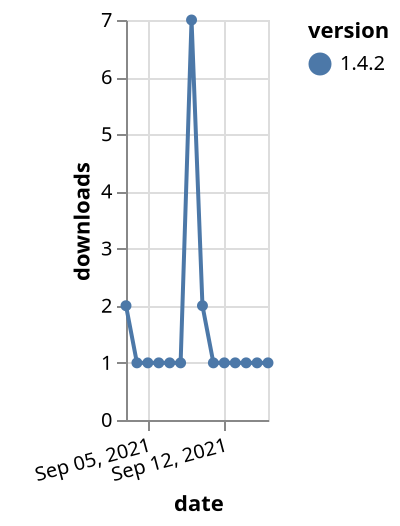{"$schema": "https://vega.github.io/schema/vega-lite/v5.json", "description": "A simple bar chart with embedded data.", "data": {"values": [{"date": "2021-09-03", "total": 480, "delta": 2, "version": "1.4.2"}, {"date": "2021-09-04", "total": 481, "delta": 1, "version": "1.4.2"}, {"date": "2021-09-05", "total": 482, "delta": 1, "version": "1.4.2"}, {"date": "2021-09-06", "total": 483, "delta": 1, "version": "1.4.2"}, {"date": "2021-09-07", "total": 484, "delta": 1, "version": "1.4.2"}, {"date": "2021-09-08", "total": 485, "delta": 1, "version": "1.4.2"}, {"date": "2021-09-09", "total": 492, "delta": 7, "version": "1.4.2"}, {"date": "2021-09-10", "total": 494, "delta": 2, "version": "1.4.2"}, {"date": "2021-09-11", "total": 495, "delta": 1, "version": "1.4.2"}, {"date": "2021-09-12", "total": 496, "delta": 1, "version": "1.4.2"}, {"date": "2021-09-13", "total": 497, "delta": 1, "version": "1.4.2"}, {"date": "2021-09-14", "total": 498, "delta": 1, "version": "1.4.2"}, {"date": "2021-09-15", "total": 499, "delta": 1, "version": "1.4.2"}, {"date": "2021-09-16", "total": 500, "delta": 1, "version": "1.4.2"}]}, "width": "container", "mark": {"type": "line", "point": {"filled": true}}, "encoding": {"x": {"field": "date", "type": "temporal", "timeUnit": "yearmonthdate", "title": "date", "axis": {"labelAngle": -15}}, "y": {"field": "delta", "type": "quantitative", "title": "downloads"}, "color": {"field": "version", "type": "nominal"}, "tooltip": {"field": "delta"}}}